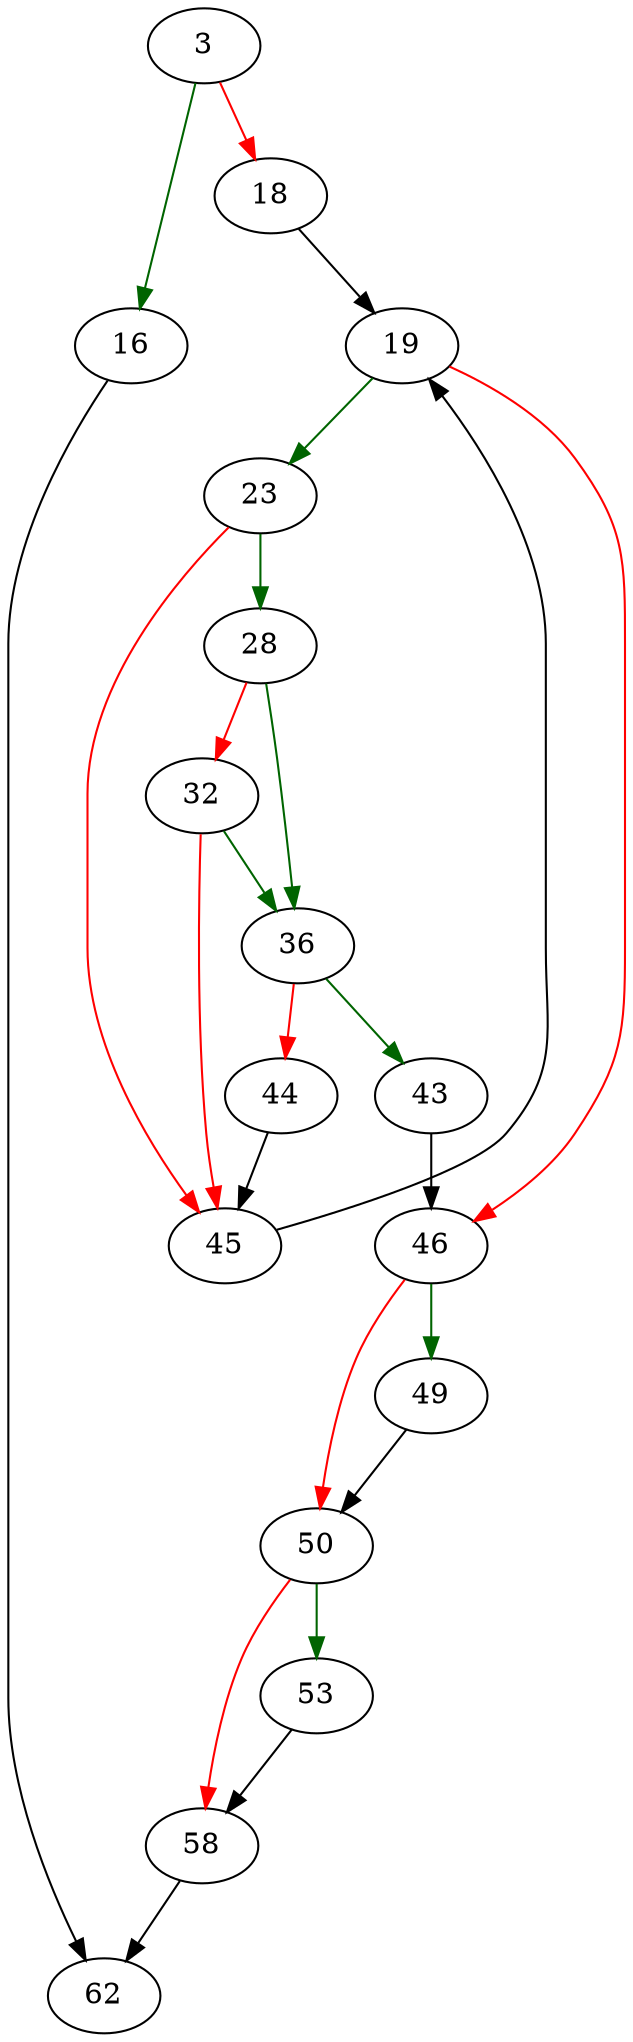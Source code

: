 strict digraph "execSql" {
	// Node definitions.
	3 [entry=true];
	16;
	18;
	62;
	19;
	23;
	46;
	28;
	45;
	36;
	32;
	43;
	44;
	49;
	50;
	53;
	58;

	// Edge definitions.
	3 -> 16 [
		color=darkgreen
		cond=true
	];
	3 -> 18 [
		color=red
		cond=false
	];
	16 -> 62;
	18 -> 19;
	19 -> 23 [
		color=darkgreen
		cond=true
	];
	19 -> 46 [
		color=red
		cond=false
	];
	23 -> 28 [
		color=darkgreen
		cond=true
	];
	23 -> 45 [
		color=red
		cond=false
	];
	46 -> 49 [
		color=darkgreen
		cond=true
	];
	46 -> 50 [
		color=red
		cond=false
	];
	28 -> 36 [
		color=darkgreen
		cond=true
	];
	28 -> 32 [
		color=red
		cond=false
	];
	45 -> 19;
	36 -> 43 [
		color=darkgreen
		cond=true
	];
	36 -> 44 [
		color=red
		cond=false
	];
	32 -> 45 [
		color=red
		cond=false
	];
	32 -> 36 [
		color=darkgreen
		cond=true
	];
	43 -> 46;
	44 -> 45;
	49 -> 50;
	50 -> 53 [
		color=darkgreen
		cond=true
	];
	50 -> 58 [
		color=red
		cond=false
	];
	53 -> 58;
	58 -> 62;
}